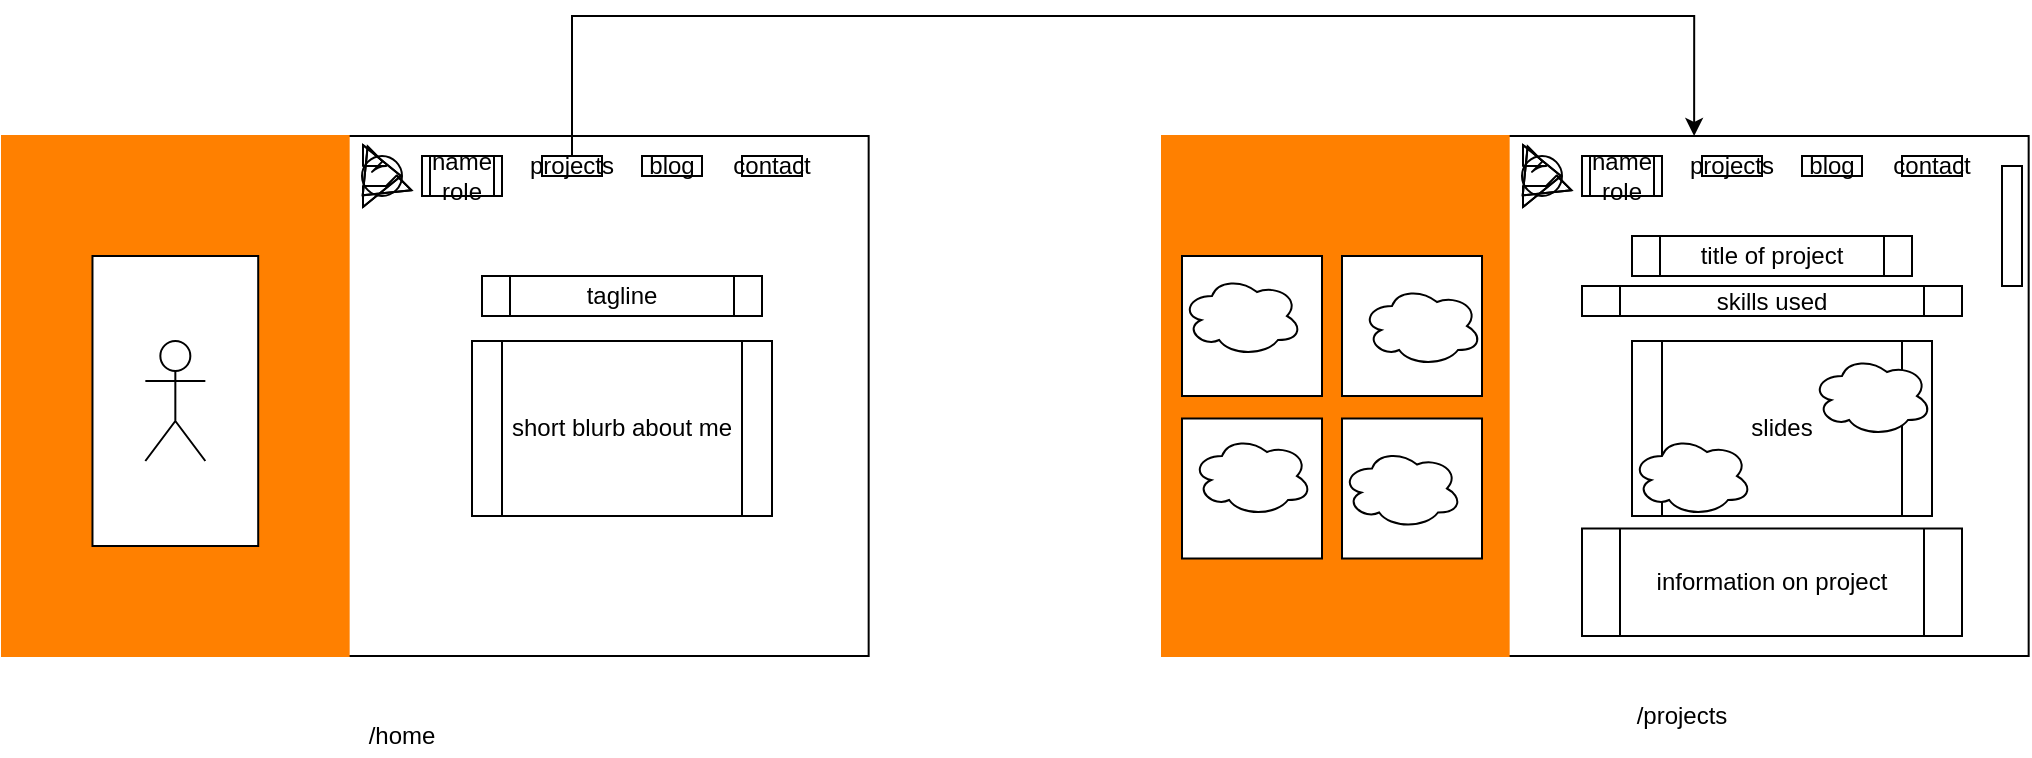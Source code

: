 <mxfile version="14.3.0" type="github">
  <diagram id="8hjDaFCCsBZ1dB6hy3IH" name="Page-1">
    <mxGraphModel dx="2062" dy="1894" grid="1" gridSize="10" guides="1" tooltips="1" connect="1" arrows="1" fold="1" page="1" pageScale="1" pageWidth="850" pageHeight="1100" math="0" shadow="0">
      <root>
        <mxCell id="0" />
        <mxCell id="1" parent="0" />
        <mxCell id="DegTukk4blL1X4uZbTEn-1" value="" style="rounded=0;whiteSpace=wrap;html=1;" parent="1" vertex="1">
          <mxGeometry x="40" y="40" width="433.33" height="260" as="geometry" />
        </mxCell>
        <mxCell id="DegTukk4blL1X4uZbTEn-2" value="" style="rounded=0;whiteSpace=wrap;html=1;strokeColor=#FF8000;fillColor=#FF8000;" parent="1" vertex="1">
          <mxGeometry x="40" y="40" width="173.33" height="260" as="geometry" />
        </mxCell>
        <mxCell id="DegTukk4blL1X4uZbTEn-3" value="" style="rounded=0;whiteSpace=wrap;html=1;strokeColor=#000000;fillColor=#FFFFFF;" parent="1" vertex="1">
          <mxGeometry x="85.24" y="100" width="82.86" height="145" as="geometry" />
        </mxCell>
        <mxCell id="DegTukk4blL1X4uZbTEn-4" value="" style="shape=umlActor;verticalLabelPosition=bottom;verticalAlign=top;html=1;outlineConnect=0;strokeColor=#000000;fillColor=#FFFFFF;" parent="1" vertex="1">
          <mxGeometry x="111.67" y="142.5" width="30" height="60" as="geometry" />
        </mxCell>
        <mxCell id="DegTukk4blL1X4uZbTEn-5" value="" style="ellipse;whiteSpace=wrap;html=1;strokeColor=#000000;fillColor=#FFFFFF;" parent="1" vertex="1">
          <mxGeometry x="220" y="50" width="20" height="20" as="geometry" />
        </mxCell>
        <mxCell id="DegTukk4blL1X4uZbTEn-10" value="" style="shape=flexArrow;endArrow=classic;startArrow=classic;html=1;" parent="1" edge="1">
          <mxGeometry width="50" height="50" relative="1" as="geometry">
            <mxPoint x="220" y="70" as="sourcePoint" />
            <mxPoint x="240" y="60" as="targetPoint" />
            <Array as="points">
              <mxPoint x="230" y="60" />
            </Array>
          </mxGeometry>
        </mxCell>
        <mxCell id="DegTukk4blL1X4uZbTEn-12" value="name&lt;br&gt;role" style="shape=process;whiteSpace=wrap;html=1;backgroundOutline=1;strokeColor=#000000;fillColor=#FFFFFF;" parent="1" vertex="1">
          <mxGeometry x="250" y="50" width="40" height="20" as="geometry" />
        </mxCell>
        <mxCell id="DegTukk4blL1X4uZbTEn-13" value="tagline" style="shape=process;whiteSpace=wrap;html=1;backgroundOutline=1;strokeColor=#000000;fillColor=#FFFFFF;" parent="1" vertex="1">
          <mxGeometry x="280" y="110" width="140" height="20" as="geometry" />
        </mxCell>
        <mxCell id="DegTukk4blL1X4uZbTEn-14" value="short blurb about me" style="shape=process;whiteSpace=wrap;html=1;backgroundOutline=1;strokeColor=#000000;fillColor=#FFFFFF;" parent="1" vertex="1">
          <mxGeometry x="275" y="142.5" width="150" height="87.5" as="geometry" />
        </mxCell>
        <mxCell id="DegTukk4blL1X4uZbTEn-32" style="edgeStyle=orthogonalEdgeStyle;rounded=0;orthogonalLoop=1;jettySize=auto;html=1;exitX=0.5;exitY=0;exitDx=0;exitDy=0;entryX=0.614;entryY=0;entryDx=0;entryDy=0;entryPerimeter=0;" parent="1" source="DegTukk4blL1X4uZbTEn-15" target="DegTukk4blL1X4uZbTEn-20" edge="1">
          <mxGeometry relative="1" as="geometry">
            <Array as="points">
              <mxPoint x="325" y="-20" />
              <mxPoint x="886" y="-20" />
            </Array>
          </mxGeometry>
        </mxCell>
        <mxCell id="DegTukk4blL1X4uZbTEn-15" value="projects" style="rounded=0;whiteSpace=wrap;html=1;strokeColor=#000000;fillColor=#FFFFFF;" parent="1" vertex="1">
          <mxGeometry x="310" y="50" width="30" height="10" as="geometry" />
        </mxCell>
        <mxCell id="DegTukk4blL1X4uZbTEn-16" value="blog" style="rounded=0;whiteSpace=wrap;html=1;strokeColor=#000000;fillColor=#FFFFFF;" parent="1" vertex="1">
          <mxGeometry x="360" y="50" width="30" height="10" as="geometry" />
        </mxCell>
        <mxCell id="DegTukk4blL1X4uZbTEn-17" value="contact" style="rounded=0;whiteSpace=wrap;html=1;strokeColor=#000000;fillColor=#FFFFFF;" parent="1" vertex="1">
          <mxGeometry x="410" y="50" width="30" height="10" as="geometry" />
        </mxCell>
        <mxCell id="DegTukk4blL1X4uZbTEn-19" value="/home" style="text;html=1;strokeColor=none;fillColor=none;align=center;verticalAlign=middle;whiteSpace=wrap;rounded=0;" parent="1" vertex="1">
          <mxGeometry x="220" y="330" width="40" height="20" as="geometry" />
        </mxCell>
        <mxCell id="DegTukk4blL1X4uZbTEn-20" value="" style="rounded=0;whiteSpace=wrap;html=1;" parent="1" vertex="1">
          <mxGeometry x="620" y="40" width="433.33" height="260" as="geometry" />
        </mxCell>
        <mxCell id="DegTukk4blL1X4uZbTEn-21" value="" style="rounded=0;whiteSpace=wrap;html=1;strokeColor=#FF8000;fillColor=#FF8000;" parent="1" vertex="1">
          <mxGeometry x="620" y="40" width="173.33" height="260" as="geometry" />
        </mxCell>
        <mxCell id="DegTukk4blL1X4uZbTEn-24" value="" style="ellipse;whiteSpace=wrap;html=1;strokeColor=#000000;fillColor=#FFFFFF;" parent="1" vertex="1">
          <mxGeometry x="800" y="50" width="20" height="20" as="geometry" />
        </mxCell>
        <mxCell id="DegTukk4blL1X4uZbTEn-25" value="" style="shape=flexArrow;endArrow=classic;startArrow=classic;html=1;" parent="1" edge="1">
          <mxGeometry width="50" height="50" relative="1" as="geometry">
            <mxPoint x="800" y="70" as="sourcePoint" />
            <mxPoint x="820" y="60" as="targetPoint" />
            <Array as="points">
              <mxPoint x="810" y="60" />
            </Array>
          </mxGeometry>
        </mxCell>
        <mxCell id="DegTukk4blL1X4uZbTEn-26" value="name&lt;br&gt;role" style="shape=process;whiteSpace=wrap;html=1;backgroundOutline=1;strokeColor=#000000;fillColor=#FFFFFF;" parent="1" vertex="1">
          <mxGeometry x="830" y="50" width="40" height="20" as="geometry" />
        </mxCell>
        <mxCell id="DegTukk4blL1X4uZbTEn-27" value="title of project" style="shape=process;whiteSpace=wrap;html=1;backgroundOutline=1;strokeColor=#000000;fillColor=#FFFFFF;" parent="1" vertex="1">
          <mxGeometry x="855" y="90" width="140" height="20" as="geometry" />
        </mxCell>
        <mxCell id="DegTukk4blL1X4uZbTEn-28" value="slides" style="shape=process;whiteSpace=wrap;html=1;backgroundOutline=1;strokeColor=#000000;fillColor=#FFFFFF;" parent="1" vertex="1">
          <mxGeometry x="855" y="142.5" width="150" height="87.5" as="geometry" />
        </mxCell>
        <mxCell id="DegTukk4blL1X4uZbTEn-29" value="projects" style="rounded=0;whiteSpace=wrap;html=1;strokeColor=#000000;fillColor=#FFFFFF;" parent="1" vertex="1">
          <mxGeometry x="890" y="50" width="30" height="10" as="geometry" />
        </mxCell>
        <mxCell id="DegTukk4blL1X4uZbTEn-30" value="blog" style="rounded=0;whiteSpace=wrap;html=1;strokeColor=#000000;fillColor=#FFFFFF;" parent="1" vertex="1">
          <mxGeometry x="940" y="50" width="30" height="10" as="geometry" />
        </mxCell>
        <mxCell id="DegTukk4blL1X4uZbTEn-31" value="contact" style="rounded=0;whiteSpace=wrap;html=1;strokeColor=#000000;fillColor=#FFFFFF;" parent="1" vertex="1">
          <mxGeometry x="990" y="50" width="30" height="10" as="geometry" />
        </mxCell>
        <mxCell id="DegTukk4blL1X4uZbTEn-33" value="" style="rounded=0;whiteSpace=wrap;html=1;strokeColor=#000000;fillColor=#FFFFFF;" parent="1" vertex="1">
          <mxGeometry x="630" y="100" width="70" height="70" as="geometry" />
        </mxCell>
        <mxCell id="DegTukk4blL1X4uZbTEn-35" value="" style="rounded=0;whiteSpace=wrap;html=1;strokeColor=#000000;fillColor=#FFFFFF;" parent="1" vertex="1">
          <mxGeometry x="710" y="100" width="70" height="70" as="geometry" />
        </mxCell>
        <mxCell id="DegTukk4blL1X4uZbTEn-36" value="" style="rounded=0;whiteSpace=wrap;html=1;strokeColor=#000000;fillColor=#FFFFFF;" parent="1" vertex="1">
          <mxGeometry x="630" y="181.25" width="70" height="70" as="geometry" />
        </mxCell>
        <mxCell id="DegTukk4blL1X4uZbTEn-37" value="" style="rounded=0;whiteSpace=wrap;html=1;strokeColor=#000000;fillColor=#FFFFFF;" parent="1" vertex="1">
          <mxGeometry x="710" y="181.25" width="70" height="70" as="geometry" />
        </mxCell>
        <mxCell id="DegTukk4blL1X4uZbTEn-38" value="" style="ellipse;shape=cloud;whiteSpace=wrap;html=1;strokeColor=#000000;fillColor=#FFFFFF;" parent="1" vertex="1">
          <mxGeometry x="630" y="110" width="60" height="40" as="geometry" />
        </mxCell>
        <mxCell id="DegTukk4blL1X4uZbTEn-39" value="" style="ellipse;shape=cloud;whiteSpace=wrap;html=1;strokeColor=#000000;fillColor=#FFFFFF;" parent="1" vertex="1">
          <mxGeometry x="635" y="190" width="60" height="40" as="geometry" />
        </mxCell>
        <mxCell id="DegTukk4blL1X4uZbTEn-40" value="" style="ellipse;shape=cloud;whiteSpace=wrap;html=1;strokeColor=#000000;fillColor=#FFFFFF;" parent="1" vertex="1">
          <mxGeometry x="710" y="196.25" width="60" height="40" as="geometry" />
        </mxCell>
        <mxCell id="DegTukk4blL1X4uZbTEn-41" value="" style="ellipse;shape=cloud;whiteSpace=wrap;html=1;strokeColor=#000000;fillColor=#FFFFFF;" parent="1" vertex="1">
          <mxGeometry x="720" y="115" width="60" height="40" as="geometry" />
        </mxCell>
        <mxCell id="DegTukk4blL1X4uZbTEn-42" value="/projects" style="text;html=1;strokeColor=none;fillColor=none;align=center;verticalAlign=middle;whiteSpace=wrap;rounded=0;" parent="1" vertex="1">
          <mxGeometry x="860" y="320" width="40" height="20" as="geometry" />
        </mxCell>
        <mxCell id="DegTukk4blL1X4uZbTEn-43" value="" style="ellipse;shape=cloud;whiteSpace=wrap;html=1;strokeColor=#000000;fillColor=#FFFFFF;" parent="1" vertex="1">
          <mxGeometry x="945" y="150" width="60" height="40" as="geometry" />
        </mxCell>
        <mxCell id="DegTukk4blL1X4uZbTEn-44" value="" style="ellipse;shape=cloud;whiteSpace=wrap;html=1;strokeColor=#000000;fillColor=#FFFFFF;" parent="1" vertex="1">
          <mxGeometry x="855" y="190" width="60" height="40" as="geometry" />
        </mxCell>
        <mxCell id="DegTukk4blL1X4uZbTEn-45" value="skills used" style="shape=process;whiteSpace=wrap;html=1;backgroundOutline=1;strokeColor=#000000;fillColor=#FFFFFF;" parent="1" vertex="1">
          <mxGeometry x="830" y="115" width="190" height="15" as="geometry" />
        </mxCell>
        <mxCell id="DegTukk4blL1X4uZbTEn-46" value="information on project" style="shape=process;whiteSpace=wrap;html=1;backgroundOutline=1;strokeColor=#000000;fillColor=#FFFFFF;" parent="1" vertex="1">
          <mxGeometry x="830" y="236.25" width="190" height="53.75" as="geometry" />
        </mxCell>
        <mxCell id="DegTukk4blL1X4uZbTEn-47" value="" style="rounded=0;whiteSpace=wrap;html=1;strokeColor=#000000;fillColor=#FFFFFF;" parent="1" vertex="1">
          <mxGeometry x="1040" y="55" width="10" height="60" as="geometry" />
        </mxCell>
      </root>
    </mxGraphModel>
  </diagram>
</mxfile>
